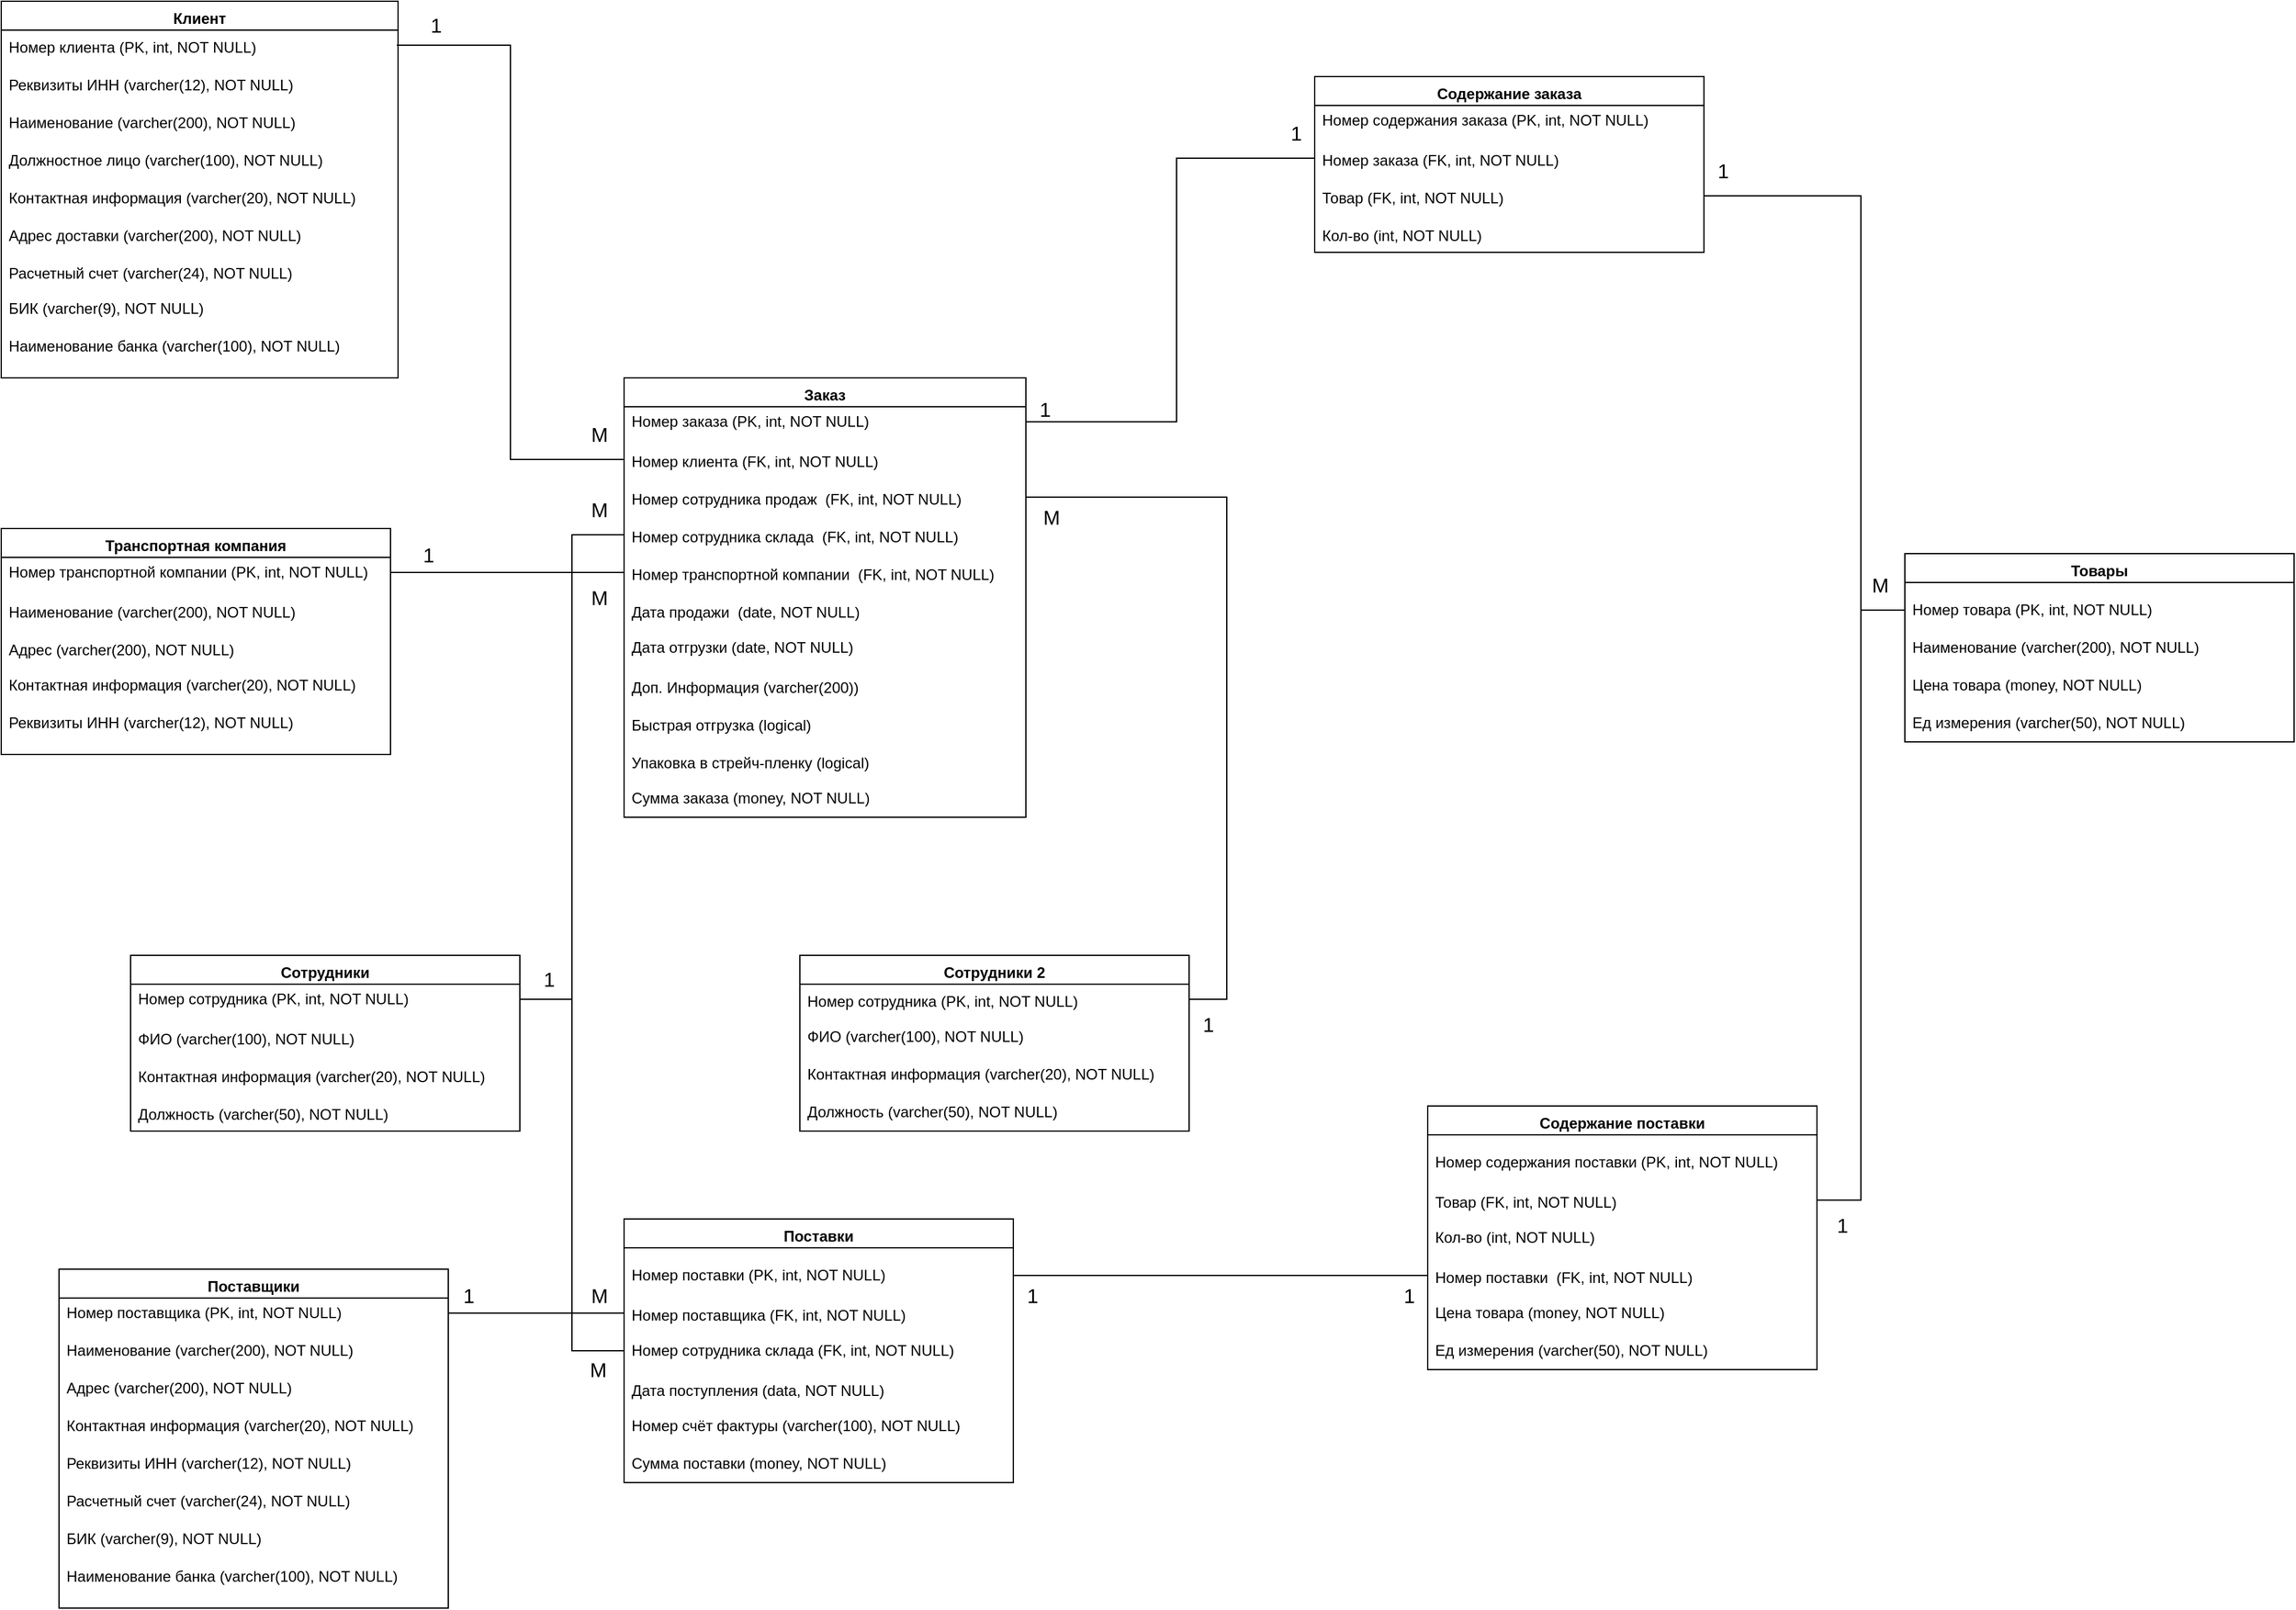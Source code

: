 <mxfile version="22.1.1" type="device">
  <diagram name="Page-1" id="t4Thi-5eS-Nz-MyH23UC">
    <mxGraphModel dx="884" dy="850" grid="1" gridSize="10" guides="1" tooltips="1" connect="1" arrows="1" fold="1" page="1" pageScale="1" pageWidth="827" pageHeight="1169" math="0" shadow="0">
      <root>
        <mxCell id="0" />
        <mxCell id="1" parent="0" />
        <mxCell id="PZtrhCCW3-IAaMeAY0HN-11" value="Клиент&lt;span style=&quot;font-family: -webkit-standard; font-size: medium; font-weight: 400; text-align: start;&quot;&gt;&lt;/span&gt;" style="swimlane;whiteSpace=wrap;html=1;" parent="1" vertex="1">
          <mxGeometry x="414" y="330" width="316" height="300" as="geometry" />
        </mxCell>
        <mxCell id="PZtrhCCW3-IAaMeAY0HN-16" value="Номер клиента (PK, int, NOT NULL)&lt;span style=&quot;font-family: -webkit-standard; font-size: medium;&quot;&gt;&lt;/span&gt;" style="text;strokeColor=none;fillColor=none;align=left;verticalAlign=middle;spacingLeft=4;spacingRight=4;overflow=hidden;points=[[0,0.5],[1,0.5]];portConstraint=eastwest;rotatable=0;whiteSpace=wrap;html=1;" parent="PZtrhCCW3-IAaMeAY0HN-11" vertex="1">
          <mxGeometry y="20" width="315" height="30" as="geometry" />
        </mxCell>
        <mxCell id="PZtrhCCW3-IAaMeAY0HN-18" value="Должностное лицо&amp;nbsp;&lt;span style=&quot;font-family: -webkit-standard; font-size: medium;&quot;&gt;&lt;/span&gt;(varcher(100), NOT NULL)" style="text;strokeColor=none;fillColor=none;align=left;verticalAlign=middle;spacingLeft=4;spacingRight=4;overflow=hidden;points=[[0,0.5],[1,0.5]];portConstraint=eastwest;rotatable=0;whiteSpace=wrap;html=1;" parent="PZtrhCCW3-IAaMeAY0HN-11" vertex="1">
          <mxGeometry y="110" width="310" height="30" as="geometry" />
        </mxCell>
        <mxCell id="PZtrhCCW3-IAaMeAY0HN-20" value="Адрес доставки&amp;nbsp;&lt;span style=&quot;font-family: -webkit-standard; font-size: medium;&quot;&gt;&lt;/span&gt;(varcher(200), NOT NULL)" style="text;strokeColor=none;fillColor=none;align=left;verticalAlign=middle;spacingLeft=4;spacingRight=4;overflow=hidden;points=[[0,0.5],[1,0.5]];portConstraint=eastwest;rotatable=0;whiteSpace=wrap;html=1;" parent="PZtrhCCW3-IAaMeAY0HN-11" vertex="1">
          <mxGeometry y="170" width="310" height="30" as="geometry" />
        </mxCell>
        <mxCell id="PZtrhCCW3-IAaMeAY0HN-21" value="Контактная информация&amp;nbsp;&lt;span style=&quot;font-family: -webkit-standard; font-size: medium;&quot;&gt;&lt;/span&gt;(varcher(20), NOT NULL)" style="text;strokeColor=none;fillColor=none;align=left;verticalAlign=middle;spacingLeft=4;spacingRight=4;overflow=hidden;points=[[0,0.5],[1,0.5]];portConstraint=eastwest;rotatable=0;whiteSpace=wrap;html=1;" parent="PZtrhCCW3-IAaMeAY0HN-11" vertex="1">
          <mxGeometry y="140" width="310" height="30" as="geometry" />
        </mxCell>
        <mxCell id="PZtrhCCW3-IAaMeAY0HN-22" value="Расчетный счет&amp;nbsp;&lt;span style=&quot;font-family: -webkit-standard; font-size: medium;&quot;&gt;&lt;/span&gt;(varcher(24), NOT NULL)" style="text;strokeColor=none;fillColor=none;align=left;verticalAlign=middle;spacingLeft=4;spacingRight=4;overflow=hidden;points=[[0,0.5],[1,0.5]];portConstraint=eastwest;rotatable=0;whiteSpace=wrap;html=1;" parent="PZtrhCCW3-IAaMeAY0HN-11" vertex="1">
          <mxGeometry y="200" width="310" height="30" as="geometry" />
        </mxCell>
        <mxCell id="PZtrhCCW3-IAaMeAY0HN-24" value="Наименование банка (varcher(100), NOT NULL)" style="text;strokeColor=none;fillColor=none;align=left;verticalAlign=middle;spacingLeft=4;spacingRight=4;overflow=hidden;points=[[0,0.5],[1,0.5]];portConstraint=eastwest;rotatable=0;whiteSpace=wrap;html=1;" parent="PZtrhCCW3-IAaMeAY0HN-11" vertex="1">
          <mxGeometry y="260" width="310" height="30" as="geometry" />
        </mxCell>
        <mxCell id="PZtrhCCW3-IAaMeAY0HN-23" value="БИК (varcher(9), NOT NULL)" style="text;strokeColor=none;fillColor=none;align=left;verticalAlign=middle;spacingLeft=4;spacingRight=4;overflow=hidden;points=[[0,0.5],[1,0.5]];portConstraint=eastwest;rotatable=0;whiteSpace=wrap;html=1;" parent="PZtrhCCW3-IAaMeAY0HN-11" vertex="1">
          <mxGeometry y="230" width="310" height="30" as="geometry" />
        </mxCell>
        <mxCell id="PZtrhCCW3-IAaMeAY0HN-17" value="Реквизиты ИНН&amp;nbsp;&lt;span style=&quot;font-family: -webkit-standard; font-size: medium;&quot;&gt;&lt;/span&gt;(varcher(12), NOT NULL)" style="text;strokeColor=none;fillColor=none;align=left;verticalAlign=middle;spacingLeft=4;spacingRight=4;overflow=hidden;points=[[0,0.5],[1,0.5]];portConstraint=eastwest;rotatable=0;whiteSpace=wrap;html=1;" parent="PZtrhCCW3-IAaMeAY0HN-11" vertex="1">
          <mxGeometry y="50" width="310" height="30" as="geometry" />
        </mxCell>
        <mxCell id="PZtrhCCW3-IAaMeAY0HN-19" value="Наименование&amp;nbsp;&lt;span style=&quot;font-family: -webkit-standard; font-size: medium;&quot;&gt;&lt;/span&gt;(varcher(200), NOT NULL)" style="text;strokeColor=none;fillColor=none;align=left;verticalAlign=middle;spacingLeft=4;spacingRight=4;overflow=hidden;points=[[0,0.5],[1,0.5]];portConstraint=eastwest;rotatable=0;whiteSpace=wrap;html=1;" parent="PZtrhCCW3-IAaMeAY0HN-11" vertex="1">
          <mxGeometry y="80" width="316" height="30" as="geometry" />
        </mxCell>
        <mxCell id="PZtrhCCW3-IAaMeAY0HN-41" value="Транспортная компания&lt;span style=&quot;font-family: -webkit-standard; font-size: medium; font-weight: 400; text-align: start;&quot;&gt;&lt;/span&gt;" style="swimlane;whiteSpace=wrap;html=1;startSize=23;" parent="1" vertex="1">
          <mxGeometry x="414" y="750" width="310" height="180" as="geometry" />
        </mxCell>
        <mxCell id="PZtrhCCW3-IAaMeAY0HN-42" value="Номер транспортной компании (PK, int, NOT NULL)" style="text;strokeColor=none;fillColor=none;align=left;verticalAlign=middle;spacingLeft=4;spacingRight=4;overflow=hidden;points=[[0,0.5],[1,0.5]];portConstraint=eastwest;rotatable=0;whiteSpace=wrap;html=1;" parent="PZtrhCCW3-IAaMeAY0HN-41" vertex="1">
          <mxGeometry y="20" width="310" height="30" as="geometry" />
        </mxCell>
        <mxCell id="PZtrhCCW3-IAaMeAY0HN-43" value="Наименование&amp;nbsp;&lt;span style=&quot;font-family: -webkit-standard; font-size: medium;&quot;&gt;&lt;/span&gt;(varcher(200), NOT NULL)" style="text;strokeColor=none;fillColor=none;align=left;verticalAlign=middle;spacingLeft=4;spacingRight=4;overflow=hidden;points=[[0,0.5],[1,0.5]];portConstraint=eastwest;rotatable=0;whiteSpace=wrap;html=1;" parent="PZtrhCCW3-IAaMeAY0HN-41" vertex="1">
          <mxGeometry y="50" width="310" height="30" as="geometry" />
        </mxCell>
        <mxCell id="PZtrhCCW3-IAaMeAY0HN-44" value="Адрес&amp;nbsp;&lt;span style=&quot;font-family: -webkit-standard; font-size: medium;&quot;&gt;&lt;/span&gt;(varcher(200), NOT NULL)" style="text;strokeColor=none;fillColor=none;align=left;verticalAlign=middle;spacingLeft=4;spacingRight=4;overflow=hidden;points=[[0,0.5],[1,0.5]];portConstraint=eastwest;rotatable=0;whiteSpace=wrap;html=1;" parent="PZtrhCCW3-IAaMeAY0HN-41" vertex="1">
          <mxGeometry y="80" width="310" height="30" as="geometry" />
        </mxCell>
        <mxCell id="PZtrhCCW3-IAaMeAY0HN-45" value="Контактная информация&amp;nbsp;(varcher(20), NOT NULL)" style="text;strokeColor=none;fillColor=none;align=left;verticalAlign=middle;spacingLeft=4;spacingRight=4;overflow=hidden;points=[[0,0.5],[1,0.5]];portConstraint=eastwest;rotatable=0;whiteSpace=wrap;html=1;" parent="PZtrhCCW3-IAaMeAY0HN-41" vertex="1">
          <mxGeometry y="110" width="310" height="30" as="geometry" />
        </mxCell>
        <mxCell id="PZtrhCCW3-IAaMeAY0HN-47" value="Реквизиты ИНН&amp;nbsp;(varcher(12), NOT NULL)" style="text;strokeColor=none;fillColor=none;align=left;verticalAlign=middle;spacingLeft=4;spacingRight=4;overflow=hidden;points=[[0,0.5],[1,0.5]];portConstraint=eastwest;rotatable=0;whiteSpace=wrap;html=1;" parent="PZtrhCCW3-IAaMeAY0HN-41" vertex="1">
          <mxGeometry y="140" width="310" height="30" as="geometry" />
        </mxCell>
        <mxCell id="PZtrhCCW3-IAaMeAY0HN-54" value="Сотрудники&lt;span style=&quot;font-family: -webkit-standard; font-size: medium; font-weight: 400; text-align: start;&quot;&gt;&lt;/span&gt;" style="swimlane;whiteSpace=wrap;html=1;" parent="1" vertex="1">
          <mxGeometry x="517" y="1090" width="310" height="140" as="geometry" />
        </mxCell>
        <mxCell id="PZtrhCCW3-IAaMeAY0HN-55" value="Номер сотрудника (PK, int, NOT NULL)" style="text;strokeColor=none;fillColor=none;align=left;verticalAlign=middle;spacingLeft=4;spacingRight=4;overflow=hidden;points=[[0,0.5],[1,0.5]];portConstraint=eastwest;rotatable=0;whiteSpace=wrap;html=1;" parent="PZtrhCCW3-IAaMeAY0HN-54" vertex="1">
          <mxGeometry y="20" width="310" height="30" as="geometry" />
        </mxCell>
        <mxCell id="PZtrhCCW3-IAaMeAY0HN-56" value="ФИО&amp;nbsp;&lt;span style=&quot;font-family: -webkit-standard; font-size: medium;&quot;&gt;&lt;/span&gt;(varcher(100), NOT NULL)" style="text;strokeColor=none;fillColor=none;align=left;verticalAlign=middle;spacingLeft=4;spacingRight=4;overflow=hidden;points=[[0,0.5],[1,0.5]];portConstraint=eastwest;rotatable=0;whiteSpace=wrap;html=1;" parent="PZtrhCCW3-IAaMeAY0HN-54" vertex="1">
          <mxGeometry y="50" width="310" height="30" as="geometry" />
        </mxCell>
        <mxCell id="PZtrhCCW3-IAaMeAY0HN-60" value="Контактная информация&amp;nbsp;&lt;span style=&quot;font-family: -webkit-standard; font-size: medium;&quot;&gt;&lt;/span&gt;(varcher(20), NOT NULL)" style="text;strokeColor=none;fillColor=none;align=left;verticalAlign=middle;spacingLeft=4;spacingRight=4;overflow=hidden;points=[[0,0.5],[1,0.5]];portConstraint=eastwest;rotatable=0;whiteSpace=wrap;html=1;" parent="PZtrhCCW3-IAaMeAY0HN-54" vertex="1">
          <mxGeometry y="80" width="310" height="30" as="geometry" />
        </mxCell>
        <mxCell id="PZtrhCCW3-IAaMeAY0HN-61" value="Должность&amp;nbsp;&lt;span style=&quot;font-family: -webkit-standard; font-size: medium;&quot;&gt;&lt;/span&gt;(varcher(50), NOT NULL)" style="text;strokeColor=none;fillColor=none;align=left;verticalAlign=middle;spacingLeft=4;spacingRight=4;overflow=hidden;points=[[0,0.5],[1,0.5]];portConstraint=eastwest;rotatable=0;whiteSpace=wrap;html=1;" parent="PZtrhCCW3-IAaMeAY0HN-54" vertex="1">
          <mxGeometry y="110" width="310" height="30" as="geometry" />
        </mxCell>
        <mxCell id="PZtrhCCW3-IAaMeAY0HN-67" value="Заказ&lt;span style=&quot;font-family: -webkit-standard; font-size: medium; font-weight: 400; text-align: start;&quot;&gt;&lt;/span&gt;" style="swimlane;whiteSpace=wrap;html=1;" parent="1" vertex="1">
          <mxGeometry x="910" y="630" width="320" height="350" as="geometry" />
        </mxCell>
        <mxCell id="PZtrhCCW3-IAaMeAY0HN-68" value="Номер заказа (PK, int, NOT NULL)" style="text;strokeColor=none;fillColor=none;align=left;verticalAlign=middle;spacingLeft=4;spacingRight=4;overflow=hidden;points=[[0,0.5],[1,0.5]];portConstraint=eastwest;rotatable=0;whiteSpace=wrap;html=1;" parent="PZtrhCCW3-IAaMeAY0HN-67" vertex="1">
          <mxGeometry y="20" width="320" height="30" as="geometry" />
        </mxCell>
        <mxCell id="PZtrhCCW3-IAaMeAY0HN-69" value="Номер клиента&amp;nbsp;&lt;span style=&quot;font-family: -webkit-standard; font-size: medium;&quot;&gt;&lt;/span&gt;(FK, int, NOT NULL)" style="text;strokeColor=none;fillColor=none;align=left;verticalAlign=middle;spacingLeft=4;spacingRight=4;overflow=hidden;points=[[0,0.5],[1,0.5]];portConstraint=eastwest;rotatable=0;whiteSpace=wrap;html=1;" parent="PZtrhCCW3-IAaMeAY0HN-67" vertex="1">
          <mxGeometry y="50" width="310" height="30" as="geometry" />
        </mxCell>
        <mxCell id="PZtrhCCW3-IAaMeAY0HN-70" value="Номер сотрудника продаж&amp;nbsp;&lt;span style=&quot;font-family: -webkit-standard; font-size: medium;&quot;&gt;&lt;/span&gt;&amp;nbsp;(FK, int, NOT NULL)" style="text;strokeColor=none;fillColor=none;align=left;verticalAlign=middle;spacingLeft=4;spacingRight=4;overflow=hidden;points=[[0,0.5],[1,0.5]];portConstraint=eastwest;rotatable=0;whiteSpace=wrap;html=1;" parent="PZtrhCCW3-IAaMeAY0HN-67" vertex="1">
          <mxGeometry y="80" width="320" height="30" as="geometry" />
        </mxCell>
        <mxCell id="PZtrhCCW3-IAaMeAY0HN-71" value="Номер сотрудника склада&amp;nbsp;&lt;span style=&quot;font-family: -webkit-standard; font-size: medium;&quot;&gt;&lt;/span&gt;&amp;nbsp;(FK, int, NOT NULL)" style="text;strokeColor=none;fillColor=none;align=left;verticalAlign=middle;spacingLeft=4;spacingRight=4;overflow=hidden;points=[[0,0.5],[1,0.5]];portConstraint=eastwest;rotatable=0;whiteSpace=wrap;html=1;" parent="PZtrhCCW3-IAaMeAY0HN-67" vertex="1">
          <mxGeometry y="110" width="310" height="30" as="geometry" />
        </mxCell>
        <mxCell id="PZtrhCCW3-IAaMeAY0HN-72" value="Номер транспортной компании&amp;nbsp;&lt;span style=&quot;font-family: -webkit-standard; font-size: medium;&quot;&gt;&lt;/span&gt;&amp;nbsp;(FK, int, NOT NULL)" style="text;strokeColor=none;fillColor=none;align=left;verticalAlign=middle;spacingLeft=4;spacingRight=4;overflow=hidden;points=[[0,0.5],[1,0.5]];portConstraint=eastwest;rotatable=0;whiteSpace=wrap;html=1;" parent="PZtrhCCW3-IAaMeAY0HN-67" vertex="1">
          <mxGeometry y="140" width="310" height="30" as="geometry" />
        </mxCell>
        <mxCell id="PZtrhCCW3-IAaMeAY0HN-74" value="Дата продажи&amp;nbsp;&lt;span style=&quot;font-family: -webkit-standard; font-size: medium;&quot;&gt;&lt;/span&gt;&amp;nbsp;(date, NOT NULL)" style="text;strokeColor=none;fillColor=none;align=left;verticalAlign=middle;spacingLeft=4;spacingRight=4;overflow=hidden;points=[[0,0.5],[1,0.5]];portConstraint=eastwest;rotatable=0;whiteSpace=wrap;html=1;" parent="PZtrhCCW3-IAaMeAY0HN-67" vertex="1">
          <mxGeometry y="170" width="310" height="30" as="geometry" />
        </mxCell>
        <mxCell id="PZtrhCCW3-IAaMeAY0HN-75" value="Доп. Информация&amp;nbsp;&lt;span style=&quot;font-family: -webkit-standard; font-size: medium;&quot;&gt;&lt;/span&gt;(varcher(200))" style="text;strokeColor=none;fillColor=none;align=left;verticalAlign=middle;spacingLeft=4;spacingRight=4;overflow=hidden;points=[[0,0.5],[1,0.5]];portConstraint=eastwest;rotatable=0;whiteSpace=wrap;html=1;" parent="PZtrhCCW3-IAaMeAY0HN-67" vertex="1">
          <mxGeometry y="230" width="310" height="30" as="geometry" />
        </mxCell>
        <mxCell id="PZtrhCCW3-IAaMeAY0HN-76" value="Дата отгрузки (date, NOT NULL)" style="text;strokeColor=none;fillColor=none;align=left;verticalAlign=middle;spacingLeft=4;spacingRight=4;overflow=hidden;points=[[0,0.5],[1,0.5]];portConstraint=eastwest;rotatable=0;whiteSpace=wrap;html=1;" parent="PZtrhCCW3-IAaMeAY0HN-67" vertex="1">
          <mxGeometry y="200" width="310" height="30" as="geometry" />
        </mxCell>
        <mxCell id="PZtrhCCW3-IAaMeAY0HN-78" value="Быстрая отгрузка&amp;nbsp;&lt;span style=&quot;font-family: -webkit-standard; font-size: medium;&quot;&gt;&lt;/span&gt;(logical)" style="text;strokeColor=none;fillColor=none;align=left;verticalAlign=middle;spacingLeft=4;spacingRight=4;overflow=hidden;points=[[0,0.5],[1,0.5]];portConstraint=eastwest;rotatable=0;whiteSpace=wrap;html=1;" parent="PZtrhCCW3-IAaMeAY0HN-67" vertex="1">
          <mxGeometry y="260" width="320" height="30" as="geometry" />
        </mxCell>
        <mxCell id="PZtrhCCW3-IAaMeAY0HN-79" value="Упаковка в стрейч-пленку&amp;nbsp;&lt;span style=&quot;font-family: -webkit-standard; font-size: medium;&quot;&gt;&lt;/span&gt;(logical)" style="text;strokeColor=none;fillColor=none;align=left;verticalAlign=middle;spacingLeft=4;spacingRight=4;overflow=hidden;points=[[0,0.5],[1,0.5]];portConstraint=eastwest;rotatable=0;whiteSpace=wrap;html=1;" parent="PZtrhCCW3-IAaMeAY0HN-67" vertex="1">
          <mxGeometry y="290" width="320" height="30" as="geometry" />
        </mxCell>
        <mxCell id="xxaMytMatceJcMFOENrE-1" value="Сумма заказа (money, NOT NULL)" style="text;strokeColor=none;fillColor=none;align=left;verticalAlign=middle;spacingLeft=4;spacingRight=4;overflow=hidden;points=[[0,0.5],[1,0.5]];portConstraint=eastwest;rotatable=0;whiteSpace=wrap;html=1;" vertex="1" parent="PZtrhCCW3-IAaMeAY0HN-67">
          <mxGeometry y="320" width="320" height="30" as="geometry" />
        </mxCell>
        <mxCell id="PZtrhCCW3-IAaMeAY0HN-80" value="Содержание заказа&lt;span style=&quot;font-family: -webkit-standard; font-size: medium; font-weight: 400; text-align: start;&quot;&gt;&lt;/span&gt;" style="swimlane;whiteSpace=wrap;html=1;" parent="1" vertex="1">
          <mxGeometry x="1460" y="390" width="310" height="140" as="geometry" />
        </mxCell>
        <mxCell id="PZtrhCCW3-IAaMeAY0HN-81" value="Номер содержания заказа (PK, int, NOT NULL)" style="text;strokeColor=none;fillColor=none;align=left;verticalAlign=middle;spacingLeft=4;spacingRight=4;overflow=hidden;points=[[0,0.5],[1,0.5]];portConstraint=eastwest;rotatable=0;whiteSpace=wrap;html=1;" parent="PZtrhCCW3-IAaMeAY0HN-80" vertex="1">
          <mxGeometry y="20" width="310" height="30" as="geometry" />
        </mxCell>
        <mxCell id="PZtrhCCW3-IAaMeAY0HN-82" value="Номер заказа&amp;nbsp;&lt;span style=&quot;font-family: -webkit-standard; font-size: medium;&quot;&gt;&lt;/span&gt;(FK, int, NOT NULL)" style="text;strokeColor=none;fillColor=none;align=left;verticalAlign=middle;spacingLeft=4;spacingRight=4;overflow=hidden;points=[[0,0.5],[1,0.5]];portConstraint=eastwest;rotatable=0;whiteSpace=wrap;html=1;" parent="PZtrhCCW3-IAaMeAY0HN-80" vertex="1">
          <mxGeometry y="50" width="310" height="30" as="geometry" />
        </mxCell>
        <mxCell id="PZtrhCCW3-IAaMeAY0HN-83" value="Товар&amp;nbsp;&lt;span style=&quot;font-family: -webkit-standard; font-size: medium;&quot;&gt;&lt;/span&gt;(FK, int, NOT NULL)" style="text;strokeColor=none;fillColor=none;align=left;verticalAlign=middle;spacingLeft=4;spacingRight=4;overflow=hidden;points=[[0,0.5],[1,0.5]];portConstraint=eastwest;rotatable=0;whiteSpace=wrap;html=1;" parent="PZtrhCCW3-IAaMeAY0HN-80" vertex="1">
          <mxGeometry y="80" width="310" height="30" as="geometry" />
        </mxCell>
        <mxCell id="PZtrhCCW3-IAaMeAY0HN-84" value="Кол-во (int, NOT NULL)&amp;nbsp;&lt;span style=&quot;font-family: -webkit-standard; font-size: medium;&quot;&gt;&lt;/span&gt;" style="text;strokeColor=none;fillColor=none;align=left;verticalAlign=middle;spacingLeft=4;spacingRight=4;overflow=hidden;points=[[0,0.5],[1,0.5]];portConstraint=eastwest;rotatable=0;whiteSpace=wrap;html=1;" parent="PZtrhCCW3-IAaMeAY0HN-80" vertex="1">
          <mxGeometry y="110" width="310" height="30" as="geometry" />
        </mxCell>
        <mxCell id="PZtrhCCW3-IAaMeAY0HN-132" value="Поставки&lt;span style=&quot;font-family: -webkit-standard; font-size: medium; font-weight: 400; text-align: start;&quot;&gt;&lt;/span&gt;" style="swimlane;whiteSpace=wrap;html=1;" parent="1" vertex="1">
          <mxGeometry x="910" y="1300" width="310" height="210" as="geometry" />
        </mxCell>
        <mxCell id="PZtrhCCW3-IAaMeAY0HN-133" value="Номер поставки (PK, int, NOT NULL)" style="text;strokeColor=none;fillColor=none;align=left;verticalAlign=middle;spacingLeft=4;spacingRight=4;overflow=hidden;points=[[0,0.5],[1,0.5]];portConstraint=eastwest;rotatable=0;whiteSpace=wrap;html=1;" parent="PZtrhCCW3-IAaMeAY0HN-132" vertex="1">
          <mxGeometry y="30" width="310" height="30" as="geometry" />
        </mxCell>
        <mxCell id="PZtrhCCW3-IAaMeAY0HN-134" value="Номер поставщика&amp;nbsp;&lt;span style=&quot;font-family: -webkit-standard; font-size: medium;&quot;&gt;&lt;/span&gt;(FK, int, NOT NULL)" style="text;strokeColor=none;fillColor=none;align=left;verticalAlign=middle;spacingLeft=4;spacingRight=4;overflow=hidden;points=[[0,0.5],[1,0.5]];portConstraint=eastwest;rotatable=0;whiteSpace=wrap;html=1;" parent="PZtrhCCW3-IAaMeAY0HN-132" vertex="1">
          <mxGeometry y="60" width="310" height="30" as="geometry" />
        </mxCell>
        <mxCell id="PZtrhCCW3-IAaMeAY0HN-135" value="Номер сотрудника склада&amp;nbsp;(FK, int, NOT NULL)" style="text;strokeColor=none;fillColor=none;align=left;verticalAlign=middle;spacingLeft=4;spacingRight=4;overflow=hidden;points=[[0,0.5],[1,0.5]];portConstraint=eastwest;rotatable=0;whiteSpace=wrap;html=1;" parent="PZtrhCCW3-IAaMeAY0HN-132" vertex="1">
          <mxGeometry y="90" width="310" height="30" as="geometry" />
        </mxCell>
        <mxCell id="PZtrhCCW3-IAaMeAY0HN-136" value="Дата поступления (data, NOT NULL)&lt;span style=&quot;font-family: -webkit-standard; font-size: medium;&quot;&gt;&lt;/span&gt;" style="text;strokeColor=none;fillColor=none;align=left;verticalAlign=middle;spacingLeft=4;spacingRight=4;overflow=hidden;points=[[0,0.5],[1,0.5]];portConstraint=eastwest;rotatable=0;whiteSpace=wrap;html=1;" parent="PZtrhCCW3-IAaMeAY0HN-132" vertex="1">
          <mxGeometry y="120" width="310" height="30" as="geometry" />
        </mxCell>
        <mxCell id="PZtrhCCW3-IAaMeAY0HN-137" value="Номер счёт фактуры&amp;nbsp;(varcher(100), NOT NULL)" style="text;strokeColor=none;fillColor=none;align=left;verticalAlign=middle;spacingLeft=4;spacingRight=4;overflow=hidden;points=[[0,0.5],[1,0.5]];portConstraint=eastwest;rotatable=0;whiteSpace=wrap;html=1;" parent="PZtrhCCW3-IAaMeAY0HN-132" vertex="1">
          <mxGeometry y="150" width="310" height="30" as="geometry" />
        </mxCell>
        <mxCell id="xxaMytMatceJcMFOENrE-8" value="Сумма поставки (money, NOT NULL)" style="text;strokeColor=none;fillColor=none;align=left;verticalAlign=middle;spacingLeft=4;spacingRight=4;overflow=hidden;points=[[0,0.5],[1,0.5]];portConstraint=eastwest;rotatable=0;whiteSpace=wrap;html=1;" vertex="1" parent="PZtrhCCW3-IAaMeAY0HN-132">
          <mxGeometry y="180" width="310" height="30" as="geometry" />
        </mxCell>
        <mxCell id="PZtrhCCW3-IAaMeAY0HN-145" value="Сотрудники 2&lt;span style=&quot;font-family: -webkit-standard; font-size: medium; font-weight: 400; text-align: start;&quot;&gt;&lt;/span&gt;" style="swimlane;whiteSpace=wrap;html=1;startSize=23;" parent="1" vertex="1">
          <mxGeometry x="1050" y="1090" width="310" height="140" as="geometry" />
        </mxCell>
        <mxCell id="PZtrhCCW3-IAaMeAY0HN-146" value="Номер&amp;nbsp;&lt;span style=&quot;font-family: -webkit-standard; font-size: medium;&quot;&gt;&lt;/span&gt;сотрудника (PK, int, NOT NULL)" style="text;strokeColor=none;fillColor=none;align=left;verticalAlign=middle;spacingLeft=4;spacingRight=4;overflow=hidden;points=[[0,0.5],[1,0.5]];portConstraint=eastwest;rotatable=0;whiteSpace=wrap;html=1;" parent="PZtrhCCW3-IAaMeAY0HN-145" vertex="1">
          <mxGeometry y="20" width="310" height="30" as="geometry" />
        </mxCell>
        <mxCell id="PZtrhCCW3-IAaMeAY0HN-147" value="ФИО&amp;nbsp;(varcher(100), NOT NULL)" style="text;strokeColor=none;fillColor=none;align=left;verticalAlign=middle;spacingLeft=4;spacingRight=4;overflow=hidden;points=[[0,0.5],[1,0.5]];portConstraint=eastwest;rotatable=0;whiteSpace=wrap;html=1;" parent="PZtrhCCW3-IAaMeAY0HN-145" vertex="1">
          <mxGeometry y="50" width="310" height="30" as="geometry" />
        </mxCell>
        <mxCell id="PZtrhCCW3-IAaMeAY0HN-148" value="Контактная информация&amp;nbsp;(varcher(20), NOT NULL)" style="text;strokeColor=none;fillColor=none;align=left;verticalAlign=middle;spacingLeft=4;spacingRight=4;overflow=hidden;points=[[0,0.5],[1,0.5]];portConstraint=eastwest;rotatable=0;whiteSpace=wrap;html=1;" parent="PZtrhCCW3-IAaMeAY0HN-145" vertex="1">
          <mxGeometry y="80" width="310" height="30" as="geometry" />
        </mxCell>
        <mxCell id="PZtrhCCW3-IAaMeAY0HN-149" value="Должность&amp;nbsp;(varcher(50), NOT NULL)" style="text;strokeColor=none;fillColor=none;align=left;verticalAlign=middle;spacingLeft=4;spacingRight=4;overflow=hidden;points=[[0,0.5],[1,0.5]];portConstraint=eastwest;rotatable=0;whiteSpace=wrap;html=1;" parent="PZtrhCCW3-IAaMeAY0HN-145" vertex="1">
          <mxGeometry y="110" width="310" height="30" as="geometry" />
        </mxCell>
        <mxCell id="PZtrhCCW3-IAaMeAY0HN-150" value="Товары&lt;span style=&quot;font-family: -webkit-standard; font-size: medium; font-weight: 400; text-align: start;&quot;&gt;&lt;/span&gt;" style="swimlane;whiteSpace=wrap;html=1;startSize=23;" parent="1" vertex="1">
          <mxGeometry x="1930" y="770" width="310" height="150" as="geometry" />
        </mxCell>
        <mxCell id="PZtrhCCW3-IAaMeAY0HN-151" value="Номер товара (PK, int, NOT NULL)" style="text;strokeColor=none;fillColor=none;align=left;verticalAlign=middle;spacingLeft=4;spacingRight=4;overflow=hidden;points=[[0,0.5],[1,0.5]];portConstraint=eastwest;rotatable=0;whiteSpace=wrap;html=1;" parent="PZtrhCCW3-IAaMeAY0HN-150" vertex="1">
          <mxGeometry y="30" width="310" height="30" as="geometry" />
        </mxCell>
        <mxCell id="PZtrhCCW3-IAaMeAY0HN-152" value="Наименование&amp;nbsp;(varcher(200), NOT NULL)" style="text;strokeColor=none;fillColor=none;align=left;verticalAlign=middle;spacingLeft=4;spacingRight=4;overflow=hidden;points=[[0,0.5],[1,0.5]];portConstraint=eastwest;rotatable=0;whiteSpace=wrap;html=1;" parent="PZtrhCCW3-IAaMeAY0HN-150" vertex="1">
          <mxGeometry y="60" width="310" height="30" as="geometry" />
        </mxCell>
        <mxCell id="PZtrhCCW3-IAaMeAY0HN-153" value="Цена товара&amp;nbsp;(money, NOT NULL)&amp;nbsp;" style="text;strokeColor=none;fillColor=none;align=left;verticalAlign=middle;spacingLeft=4;spacingRight=4;overflow=hidden;points=[[0,0.5],[1,0.5]];portConstraint=eastwest;rotatable=0;whiteSpace=wrap;html=1;" parent="PZtrhCCW3-IAaMeAY0HN-150" vertex="1">
          <mxGeometry y="90" width="310" height="30" as="geometry" />
        </mxCell>
        <mxCell id="PZtrhCCW3-IAaMeAY0HN-154" value="Ед измерения&amp;nbsp;(varcher(50), NOT NULL)" style="text;strokeColor=none;fillColor=none;align=left;verticalAlign=middle;spacingLeft=4;spacingRight=4;overflow=hidden;points=[[0,0.5],[1,0.5]];portConstraint=eastwest;rotatable=0;whiteSpace=wrap;html=1;" parent="PZtrhCCW3-IAaMeAY0HN-150" vertex="1">
          <mxGeometry y="120" width="310" height="30" as="geometry" />
        </mxCell>
        <mxCell id="PZtrhCCW3-IAaMeAY0HN-155" value="Содержание поставки&lt;span style=&quot;font-family: -webkit-standard; font-size: medium; font-weight: 400; text-align: start;&quot;&gt;&lt;/span&gt;" style="swimlane;whiteSpace=wrap;html=1;" parent="1" vertex="1">
          <mxGeometry x="1550" y="1210" width="310" height="210" as="geometry" />
        </mxCell>
        <mxCell id="PZtrhCCW3-IAaMeAY0HN-156" value="Номер содержания поставки (PK, int, NOT NULL)" style="text;strokeColor=none;fillColor=none;align=left;verticalAlign=middle;spacingLeft=4;spacingRight=4;overflow=hidden;points=[[0,0.5],[1,0.5]];portConstraint=eastwest;rotatable=0;whiteSpace=wrap;html=1;" parent="PZtrhCCW3-IAaMeAY0HN-155" vertex="1">
          <mxGeometry y="30" width="310" height="30" as="geometry" />
        </mxCell>
        <mxCell id="PZtrhCCW3-IAaMeAY0HN-159" value="Кол-во (int, NOT NULL)&amp;nbsp;" style="text;strokeColor=none;fillColor=none;align=left;verticalAlign=middle;spacingLeft=4;spacingRight=4;overflow=hidden;points=[[0,0.5],[1,0.5]];portConstraint=eastwest;rotatable=0;whiteSpace=wrap;html=1;" parent="PZtrhCCW3-IAaMeAY0HN-155" vertex="1">
          <mxGeometry y="90" width="310" height="30" as="geometry" />
        </mxCell>
        <mxCell id="PZtrhCCW3-IAaMeAY0HN-160" value="Цена товара&amp;nbsp;(money, NOT NULL)&amp;nbsp;" style="text;strokeColor=none;fillColor=none;align=left;verticalAlign=middle;spacingLeft=4;spacingRight=4;overflow=hidden;points=[[0,0.5],[1,0.5]];portConstraint=eastwest;rotatable=0;whiteSpace=wrap;html=1;" parent="PZtrhCCW3-IAaMeAY0HN-155" vertex="1">
          <mxGeometry y="150" width="310" height="30" as="geometry" />
        </mxCell>
        <mxCell id="PZtrhCCW3-IAaMeAY0HN-161" value="Ед измерения&amp;nbsp;(varcher(50), NOT NULL)" style="text;strokeColor=none;fillColor=none;align=left;verticalAlign=middle;spacingLeft=4;spacingRight=4;overflow=hidden;points=[[0,0.5],[1,0.5]];portConstraint=eastwest;rotatable=0;whiteSpace=wrap;html=1;" parent="PZtrhCCW3-IAaMeAY0HN-155" vertex="1">
          <mxGeometry y="180" width="310" height="30" as="geometry" />
        </mxCell>
        <mxCell id="PZtrhCCW3-IAaMeAY0HN-158" value="Товар&amp;nbsp;&lt;span style=&quot;font-family: -webkit-standard; font-size: medium;&quot;&gt;&lt;/span&gt;(FK, int, NOT NULL)" style="text;strokeColor=none;fillColor=none;align=left;verticalAlign=middle;spacingLeft=4;spacingRight=4;overflow=hidden;points=[[0,0.5],[1,0.5]];portConstraint=eastwest;rotatable=0;whiteSpace=wrap;html=1;" parent="PZtrhCCW3-IAaMeAY0HN-155" vertex="1">
          <mxGeometry y="60" width="310" height="30" as="geometry" />
        </mxCell>
        <mxCell id="PZtrhCCW3-IAaMeAY0HN-157" value="Номер поставки&amp;nbsp;&lt;span style=&quot;font-family: -webkit-standard; font-size: medium;&quot;&gt;&lt;/span&gt;&amp;nbsp;(FK, int, NOT NULL)" style="text;strokeColor=none;fillColor=none;align=left;verticalAlign=middle;spacingLeft=4;spacingRight=4;overflow=hidden;points=[[0,0.5],[1,0.5]];portConstraint=eastwest;rotatable=0;whiteSpace=wrap;html=1;" parent="PZtrhCCW3-IAaMeAY0HN-155" vertex="1">
          <mxGeometry y="120" width="310" height="30" as="geometry" />
        </mxCell>
        <mxCell id="PZtrhCCW3-IAaMeAY0HN-162" value="Поставщики&lt;span style=&quot;font-family: -webkit-standard; font-size: medium; font-weight: 400; text-align: start;&quot;&gt;&lt;/span&gt;" style="swimlane;whiteSpace=wrap;html=1;" parent="1" vertex="1">
          <mxGeometry x="460" y="1340" width="310" height="270" as="geometry" />
        </mxCell>
        <mxCell id="PZtrhCCW3-IAaMeAY0HN-163" value="Номер поставщика (PK, int, NOT NULL)" style="text;strokeColor=none;fillColor=none;align=left;verticalAlign=middle;spacingLeft=4;spacingRight=4;overflow=hidden;points=[[0,0.5],[1,0.5]];portConstraint=eastwest;rotatable=0;whiteSpace=wrap;html=1;" parent="PZtrhCCW3-IAaMeAY0HN-162" vertex="1">
          <mxGeometry y="20" width="310" height="30" as="geometry" />
        </mxCell>
        <mxCell id="PZtrhCCW3-IAaMeAY0HN-164" value="Наименование&amp;nbsp;(varcher(200), NOT NULL)" style="text;strokeColor=none;fillColor=none;align=left;verticalAlign=middle;spacingLeft=4;spacingRight=4;overflow=hidden;points=[[0,0.5],[1,0.5]];portConstraint=eastwest;rotatable=0;whiteSpace=wrap;html=1;" parent="PZtrhCCW3-IAaMeAY0HN-162" vertex="1">
          <mxGeometry y="50" width="310" height="30" as="geometry" />
        </mxCell>
        <mxCell id="PZtrhCCW3-IAaMeAY0HN-165" value="Адрес&amp;nbsp;(varcher(200), NOT NULL)" style="text;strokeColor=none;fillColor=none;align=left;verticalAlign=middle;spacingLeft=4;spacingRight=4;overflow=hidden;points=[[0,0.5],[1,0.5]];portConstraint=eastwest;rotatable=0;whiteSpace=wrap;html=1;" parent="PZtrhCCW3-IAaMeAY0HN-162" vertex="1">
          <mxGeometry y="80" width="310" height="30" as="geometry" />
        </mxCell>
        <mxCell id="PZtrhCCW3-IAaMeAY0HN-166" value="Контактная информация&amp;nbsp;(varcher(20), NOT NULL)" style="text;strokeColor=none;fillColor=none;align=left;verticalAlign=middle;spacingLeft=4;spacingRight=4;overflow=hidden;points=[[0,0.5],[1,0.5]];portConstraint=eastwest;rotatable=0;whiteSpace=wrap;html=1;" parent="PZtrhCCW3-IAaMeAY0HN-162" vertex="1">
          <mxGeometry y="110" width="310" height="30" as="geometry" />
        </mxCell>
        <mxCell id="PZtrhCCW3-IAaMeAY0HN-167" value="Реквизиты ИНН&amp;nbsp;(varcher(12), NOT NULL)" style="text;strokeColor=none;fillColor=none;align=left;verticalAlign=middle;spacingLeft=4;spacingRight=4;overflow=hidden;points=[[0,0.5],[1,0.5]];portConstraint=eastwest;rotatable=0;whiteSpace=wrap;html=1;" parent="PZtrhCCW3-IAaMeAY0HN-162" vertex="1">
          <mxGeometry y="140" width="310" height="30" as="geometry" />
        </mxCell>
        <mxCell id="PZtrhCCW3-IAaMeAY0HN-168" value="Расчетный счет&amp;nbsp;(varcher(24), NOT NULL)" style="text;strokeColor=none;fillColor=none;align=left;verticalAlign=middle;spacingLeft=4;spacingRight=4;overflow=hidden;points=[[0,0.5],[1,0.5]];portConstraint=eastwest;rotatable=0;whiteSpace=wrap;html=1;" parent="PZtrhCCW3-IAaMeAY0HN-162" vertex="1">
          <mxGeometry y="170" width="310" height="30" as="geometry" />
        </mxCell>
        <mxCell id="PZtrhCCW3-IAaMeAY0HN-169" value="БИК (varcher(9), NOT NULL)" style="text;strokeColor=none;fillColor=none;align=left;verticalAlign=middle;spacingLeft=4;spacingRight=4;overflow=hidden;points=[[0,0.5],[1,0.5]];portConstraint=eastwest;rotatable=0;whiteSpace=wrap;html=1;" parent="PZtrhCCW3-IAaMeAY0HN-162" vertex="1">
          <mxGeometry y="200" width="310" height="30" as="geometry" />
        </mxCell>
        <mxCell id="PZtrhCCW3-IAaMeAY0HN-170" value="Наименование банка (varcher(100), NOT NULL)" style="text;strokeColor=none;fillColor=none;align=left;verticalAlign=middle;spacingLeft=4;spacingRight=4;overflow=hidden;points=[[0,0.5],[1,0.5]];portConstraint=eastwest;rotatable=0;whiteSpace=wrap;html=1;" parent="PZtrhCCW3-IAaMeAY0HN-162" vertex="1">
          <mxGeometry y="230" width="310" height="30" as="geometry" />
        </mxCell>
        <mxCell id="PZtrhCCW3-IAaMeAY0HN-171" style="edgeStyle=orthogonalEdgeStyle;rounded=0;orthogonalLoop=1;jettySize=auto;html=1;entryX=0;entryY=0.5;entryDx=0;entryDy=0;endArrow=none;endFill=0;" parent="1" source="PZtrhCCW3-IAaMeAY0HN-163" target="PZtrhCCW3-IAaMeAY0HN-134" edge="1">
          <mxGeometry relative="1" as="geometry" />
        </mxCell>
        <mxCell id="PZtrhCCW3-IAaMeAY0HN-172" style="edgeStyle=orthogonalEdgeStyle;rounded=0;orthogonalLoop=1;jettySize=auto;html=1;entryX=0;entryY=0.5;entryDx=0;entryDy=0;endArrow=none;endFill=0;" parent="1" source="PZtrhCCW3-IAaMeAY0HN-55" target="PZtrhCCW3-IAaMeAY0HN-135" edge="1">
          <mxGeometry relative="1" as="geometry" />
        </mxCell>
        <mxCell id="PZtrhCCW3-IAaMeAY0HN-173" style="edgeStyle=orthogonalEdgeStyle;rounded=0;orthogonalLoop=1;jettySize=auto;html=1;entryX=0;entryY=0.5;entryDx=0;entryDy=0;endArrow=none;endFill=0;" parent="1" source="PZtrhCCW3-IAaMeAY0HN-133" target="PZtrhCCW3-IAaMeAY0HN-157" edge="1">
          <mxGeometry relative="1" as="geometry" />
        </mxCell>
        <mxCell id="PZtrhCCW3-IAaMeAY0HN-175" style="edgeStyle=orthogonalEdgeStyle;rounded=0;orthogonalLoop=1;jettySize=auto;html=1;entryX=0;entryY=0.5;entryDx=0;entryDy=0;endArrow=none;endFill=0;" parent="1" source="PZtrhCCW3-IAaMeAY0HN-55" target="PZtrhCCW3-IAaMeAY0HN-71" edge="1">
          <mxGeometry relative="1" as="geometry" />
        </mxCell>
        <mxCell id="PZtrhCCW3-IAaMeAY0HN-176" style="edgeStyle=orthogonalEdgeStyle;rounded=0;orthogonalLoop=1;jettySize=auto;html=1;entryX=0;entryY=0.5;entryDx=0;entryDy=0;endArrow=none;endFill=0;" parent="1" target="PZtrhCCW3-IAaMeAY0HN-82" edge="1">
          <mxGeometry relative="1" as="geometry">
            <mxPoint x="1230" y="665" as="sourcePoint" />
            <Array as="points">
              <mxPoint x="1350" y="665" />
              <mxPoint x="1350" y="455" />
            </Array>
          </mxGeometry>
        </mxCell>
        <mxCell id="PZtrhCCW3-IAaMeAY0HN-179" style="edgeStyle=orthogonalEdgeStyle;rounded=0;orthogonalLoop=1;jettySize=auto;html=1;entryX=0;entryY=0.5;entryDx=0;entryDy=0;endArrow=none;endFill=0;" parent="1" source="PZtrhCCW3-IAaMeAY0HN-42" target="PZtrhCCW3-IAaMeAY0HN-72" edge="1">
          <mxGeometry relative="1" as="geometry" />
        </mxCell>
        <mxCell id="PZtrhCCW3-IAaMeAY0HN-180" style="edgeStyle=orthogonalEdgeStyle;rounded=0;orthogonalLoop=1;jettySize=auto;html=1;entryX=0;entryY=0.5;entryDx=0;entryDy=0;endArrow=none;endFill=0;" parent="1" source="PZtrhCCW3-IAaMeAY0HN-16" target="PZtrhCCW3-IAaMeAY0HN-69" edge="1">
          <mxGeometry relative="1" as="geometry" />
        </mxCell>
        <mxCell id="PZtrhCCW3-IAaMeAY0HN-182" style="edgeStyle=orthogonalEdgeStyle;rounded=0;orthogonalLoop=1;jettySize=auto;html=1;entryX=1;entryY=0.5;entryDx=0;entryDy=0;endArrow=none;endFill=0;" parent="1" source="PZtrhCCW3-IAaMeAY0HN-151" target="PZtrhCCW3-IAaMeAY0HN-83" edge="1">
          <mxGeometry relative="1" as="geometry">
            <Array as="points">
              <mxPoint x="1895" y="815" />
              <mxPoint x="1895" y="485" />
            </Array>
          </mxGeometry>
        </mxCell>
        <mxCell id="ee1d04C1HXF14xPtLKcf-3" style="edgeStyle=orthogonalEdgeStyle;rounded=0;orthogonalLoop=1;jettySize=auto;html=1;entryX=1;entryY=0.5;entryDx=0;entryDy=0;endArrow=none;endFill=0;" parent="1" source="PZtrhCCW3-IAaMeAY0HN-151" target="PZtrhCCW3-IAaMeAY0HN-158" edge="1">
          <mxGeometry relative="1" as="geometry" />
        </mxCell>
        <mxCell id="ee1d04C1HXF14xPtLKcf-4" style="edgeStyle=orthogonalEdgeStyle;rounded=0;orthogonalLoop=1;jettySize=auto;html=1;entryX=1;entryY=0.5;entryDx=0;entryDy=0;endArrow=none;endFill=0;" parent="1" source="PZtrhCCW3-IAaMeAY0HN-146" target="PZtrhCCW3-IAaMeAY0HN-70" edge="1">
          <mxGeometry relative="1" as="geometry">
            <Array as="points">
              <mxPoint x="1390" y="1125" />
              <mxPoint x="1390" y="725" />
            </Array>
          </mxGeometry>
        </mxCell>
        <mxCell id="RirqrSQaRxkpdVnNxMa1-1" value="&lt;font style=&quot;font-size: 16px;&quot;&gt;М&lt;/font&gt;" style="text;html=1;align=center;verticalAlign=middle;resizable=0;points=[];autosize=1;strokeColor=none;fillColor=none;" parent="1" vertex="1">
          <mxGeometry x="870" y="720" width="40" height="30" as="geometry" />
        </mxCell>
        <mxCell id="RirqrSQaRxkpdVnNxMa1-2" value="&lt;font style=&quot;font-size: 16px;&quot;&gt;М&lt;/font&gt;" style="text;html=1;align=center;verticalAlign=middle;resizable=0;points=[];autosize=1;strokeColor=none;fillColor=none;" parent="1" vertex="1">
          <mxGeometry x="870" y="790" width="40" height="30" as="geometry" />
        </mxCell>
        <mxCell id="RirqrSQaRxkpdVnNxMa1-3" value="&lt;font style=&quot;font-size: 16px;&quot;&gt;М&lt;/font&gt;" style="text;html=1;align=center;verticalAlign=middle;resizable=0;points=[];autosize=1;strokeColor=none;fillColor=none;" parent="1" vertex="1">
          <mxGeometry x="870" y="660" width="40" height="30" as="geometry" />
        </mxCell>
        <mxCell id="RirqrSQaRxkpdVnNxMa1-4" value="&lt;font style=&quot;font-size: 16px;&quot;&gt;М&lt;/font&gt;" style="text;html=1;align=center;verticalAlign=middle;resizable=0;points=[];autosize=1;strokeColor=none;fillColor=none;" parent="1" vertex="1">
          <mxGeometry x="1890" y="780" width="40" height="30" as="geometry" />
        </mxCell>
        <mxCell id="RirqrSQaRxkpdVnNxMa1-5" value="&lt;font style=&quot;font-size: 16px;&quot;&gt;1&lt;/font&gt;" style="text;html=1;align=center;verticalAlign=middle;resizable=0;points=[];autosize=1;strokeColor=none;fillColor=none;" parent="1" vertex="1">
          <mxGeometry x="1865" y="1290" width="30" height="30" as="geometry" />
        </mxCell>
        <mxCell id="RirqrSQaRxkpdVnNxMa1-6" value="&lt;font style=&quot;font-size: 16px;&quot;&gt;1&lt;/font&gt;" style="text;html=1;align=center;verticalAlign=middle;resizable=0;points=[];autosize=1;strokeColor=none;fillColor=none;" parent="1" vertex="1">
          <mxGeometry x="1770" y="450" width="30" height="30" as="geometry" />
        </mxCell>
        <mxCell id="RirqrSQaRxkpdVnNxMa1-7" value="&lt;font style=&quot;font-size: 16px;&quot;&gt;1&lt;/font&gt;" style="text;html=1;align=center;verticalAlign=middle;resizable=0;points=[];autosize=1;strokeColor=none;fillColor=none;" parent="1" vertex="1">
          <mxGeometry x="1430" y="420" width="30" height="30" as="geometry" />
        </mxCell>
        <mxCell id="RirqrSQaRxkpdVnNxMa1-8" value="&lt;font style=&quot;font-size: 16px;&quot;&gt;1&lt;/font&gt;" style="text;html=1;align=center;verticalAlign=middle;resizable=0;points=[];autosize=1;strokeColor=none;fillColor=none;" parent="1" vertex="1">
          <mxGeometry x="1230" y="640" width="30" height="30" as="geometry" />
        </mxCell>
        <mxCell id="RirqrSQaRxkpdVnNxMa1-9" value="&lt;font style=&quot;font-size: 16px;&quot;&gt;1&lt;/font&gt;" style="text;html=1;align=center;verticalAlign=middle;resizable=0;points=[];autosize=1;strokeColor=none;fillColor=none;" parent="1" vertex="1">
          <mxGeometry x="1360" y="1130" width="30" height="30" as="geometry" />
        </mxCell>
        <mxCell id="RirqrSQaRxkpdVnNxMa1-10" value="&lt;font style=&quot;font-size: 16px;&quot;&gt;1&lt;/font&gt;" style="text;html=1;align=center;verticalAlign=middle;resizable=0;points=[];autosize=1;strokeColor=none;fillColor=none;" parent="1" vertex="1">
          <mxGeometry x="739" y="756" width="30" height="30" as="geometry" />
        </mxCell>
        <mxCell id="RirqrSQaRxkpdVnNxMa1-11" value="&lt;font style=&quot;font-size: 16px;&quot;&gt;1&lt;/font&gt;" style="text;html=1;align=center;verticalAlign=middle;resizable=0;points=[];autosize=1;strokeColor=none;fillColor=none;" parent="1" vertex="1">
          <mxGeometry x="745" y="334" width="30" height="30" as="geometry" />
        </mxCell>
        <mxCell id="RirqrSQaRxkpdVnNxMa1-12" value="&lt;font style=&quot;font-size: 16px;&quot;&gt;1&lt;/font&gt;" style="text;html=1;align=center;verticalAlign=middle;resizable=0;points=[];autosize=1;strokeColor=none;fillColor=none;" parent="1" vertex="1">
          <mxGeometry x="835" y="1094" width="30" height="30" as="geometry" />
        </mxCell>
        <mxCell id="RirqrSQaRxkpdVnNxMa1-13" value="&lt;font style=&quot;font-size: 16px;&quot;&gt;1&lt;/font&gt;" style="text;html=1;align=center;verticalAlign=middle;resizable=0;points=[];autosize=1;strokeColor=none;fillColor=none;" parent="1" vertex="1">
          <mxGeometry x="771" y="1346" width="30" height="30" as="geometry" />
        </mxCell>
        <mxCell id="RirqrSQaRxkpdVnNxMa1-14" value="&lt;font style=&quot;font-size: 16px;&quot;&gt;М&lt;/font&gt;" style="text;html=1;align=center;verticalAlign=middle;resizable=0;points=[];autosize=1;strokeColor=none;fillColor=none;" parent="1" vertex="1">
          <mxGeometry x="870" y="1346" width="40" height="30" as="geometry" />
        </mxCell>
        <mxCell id="RirqrSQaRxkpdVnNxMa1-15" value="&lt;font style=&quot;font-size: 16px;&quot;&gt;М&lt;/font&gt;" style="text;html=1;align=center;verticalAlign=middle;resizable=0;points=[];autosize=1;strokeColor=none;fillColor=none;" parent="1" vertex="1">
          <mxGeometry x="869" y="1405" width="40" height="30" as="geometry" />
        </mxCell>
        <mxCell id="RirqrSQaRxkpdVnNxMa1-17" value="&lt;font style=&quot;font-size: 16px;&quot;&gt;1&lt;/font&gt;" style="text;html=1;align=center;verticalAlign=middle;resizable=0;points=[];autosize=1;strokeColor=none;fillColor=none;" parent="1" vertex="1">
          <mxGeometry x="1220" y="1346" width="30" height="30" as="geometry" />
        </mxCell>
        <mxCell id="RirqrSQaRxkpdVnNxMa1-18" value="&lt;font style=&quot;font-size: 16px;&quot;&gt;1&lt;/font&gt;" style="text;html=1;align=center;verticalAlign=middle;resizable=0;points=[];autosize=1;strokeColor=none;fillColor=none;" parent="1" vertex="1">
          <mxGeometry x="1520" y="1346" width="30" height="30" as="geometry" />
        </mxCell>
        <mxCell id="RirqrSQaRxkpdVnNxMa1-19" value="&lt;font style=&quot;font-size: 16px;&quot;&gt;М&lt;/font&gt;" style="text;html=1;align=center;verticalAlign=middle;resizable=0;points=[];autosize=1;strokeColor=none;fillColor=none;" parent="1" vertex="1">
          <mxGeometry x="1230" y="726" width="40" height="30" as="geometry" />
        </mxCell>
      </root>
    </mxGraphModel>
  </diagram>
</mxfile>
